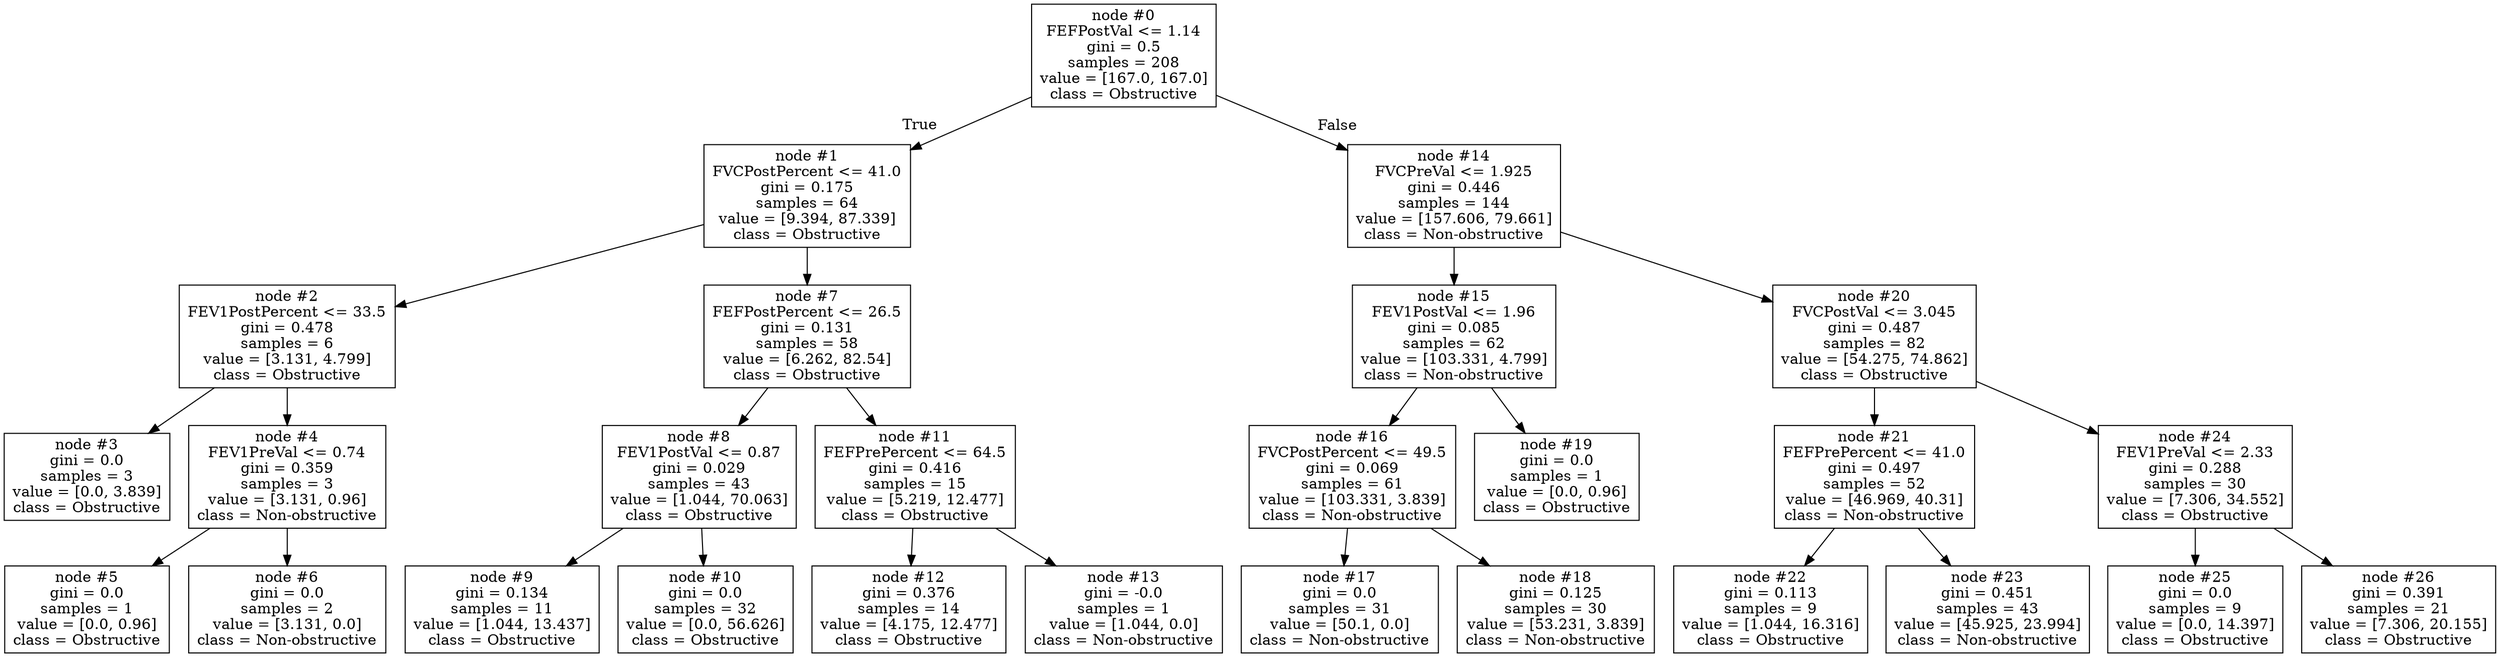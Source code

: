 digraph Tree {
node [shape=box] ;
0 [label="node #0\nFEFPostVal <= 1.14\ngini = 0.5\nsamples = 208\nvalue = [167.0, 167.0]\nclass = Obstructive"] ;
1 [label="node #1\nFVCPostPercent <= 41.0\ngini = 0.175\nsamples = 64\nvalue = [9.394, 87.339]\nclass = Obstructive"] ;
0 -> 1 [labeldistance=2.5, labelangle=45, headlabel="True"] ;
2 [label="node #2\nFEV1PostPercent <= 33.5\ngini = 0.478\nsamples = 6\nvalue = [3.131, 4.799]\nclass = Obstructive"] ;
1 -> 2 ;
3 [label="node #3\ngini = 0.0\nsamples = 3\nvalue = [0.0, 3.839]\nclass = Obstructive"] ;
2 -> 3 ;
4 [label="node #4\nFEV1PreVal <= 0.74\ngini = 0.359\nsamples = 3\nvalue = [3.131, 0.96]\nclass = Non-obstructive"] ;
2 -> 4 ;
5 [label="node #5\ngini = 0.0\nsamples = 1\nvalue = [0.0, 0.96]\nclass = Obstructive"] ;
4 -> 5 ;
6 [label="node #6\ngini = 0.0\nsamples = 2\nvalue = [3.131, 0.0]\nclass = Non-obstructive"] ;
4 -> 6 ;
7 [label="node #7\nFEFPostPercent <= 26.5\ngini = 0.131\nsamples = 58\nvalue = [6.262, 82.54]\nclass = Obstructive"] ;
1 -> 7 ;
8 [label="node #8\nFEV1PostVal <= 0.87\ngini = 0.029\nsamples = 43\nvalue = [1.044, 70.063]\nclass = Obstructive"] ;
7 -> 8 ;
9 [label="node #9\ngini = 0.134\nsamples = 11\nvalue = [1.044, 13.437]\nclass = Obstructive"] ;
8 -> 9 ;
10 [label="node #10\ngini = 0.0\nsamples = 32\nvalue = [0.0, 56.626]\nclass = Obstructive"] ;
8 -> 10 ;
11 [label="node #11\nFEFPrePercent <= 64.5\ngini = 0.416\nsamples = 15\nvalue = [5.219, 12.477]\nclass = Obstructive"] ;
7 -> 11 ;
12 [label="node #12\ngini = 0.376\nsamples = 14\nvalue = [4.175, 12.477]\nclass = Obstructive"] ;
11 -> 12 ;
13 [label="node #13\ngini = -0.0\nsamples = 1\nvalue = [1.044, 0.0]\nclass = Non-obstructive"] ;
11 -> 13 ;
14 [label="node #14\nFVCPreVal <= 1.925\ngini = 0.446\nsamples = 144\nvalue = [157.606, 79.661]\nclass = Non-obstructive"] ;
0 -> 14 [labeldistance=2.5, labelangle=-45, headlabel="False"] ;
15 [label="node #15\nFEV1PostVal <= 1.96\ngini = 0.085\nsamples = 62\nvalue = [103.331, 4.799]\nclass = Non-obstructive"] ;
14 -> 15 ;
16 [label="node #16\nFVCPostPercent <= 49.5\ngini = 0.069\nsamples = 61\nvalue = [103.331, 3.839]\nclass = Non-obstructive"] ;
15 -> 16 ;
17 [label="node #17\ngini = 0.0\nsamples = 31\nvalue = [50.1, 0.0]\nclass = Non-obstructive"] ;
16 -> 17 ;
18 [label="node #18\ngini = 0.125\nsamples = 30\nvalue = [53.231, 3.839]\nclass = Non-obstructive"] ;
16 -> 18 ;
19 [label="node #19\ngini = 0.0\nsamples = 1\nvalue = [0.0, 0.96]\nclass = Obstructive"] ;
15 -> 19 ;
20 [label="node #20\nFVCPostVal <= 3.045\ngini = 0.487\nsamples = 82\nvalue = [54.275, 74.862]\nclass = Obstructive"] ;
14 -> 20 ;
21 [label="node #21\nFEFPrePercent <= 41.0\ngini = 0.497\nsamples = 52\nvalue = [46.969, 40.31]\nclass = Non-obstructive"] ;
20 -> 21 ;
22 [label="node #22\ngini = 0.113\nsamples = 9\nvalue = [1.044, 16.316]\nclass = Obstructive"] ;
21 -> 22 ;
23 [label="node #23\ngini = 0.451\nsamples = 43\nvalue = [45.925, 23.994]\nclass = Non-obstructive"] ;
21 -> 23 ;
24 [label="node #24\nFEV1PreVal <= 2.33\ngini = 0.288\nsamples = 30\nvalue = [7.306, 34.552]\nclass = Obstructive"] ;
20 -> 24 ;
25 [label="node #25\ngini = 0.0\nsamples = 9\nvalue = [0.0, 14.397]\nclass = Obstructive"] ;
24 -> 25 ;
26 [label="node #26\ngini = 0.391\nsamples = 21\nvalue = [7.306, 20.155]\nclass = Obstructive"] ;
24 -> 26 ;
}